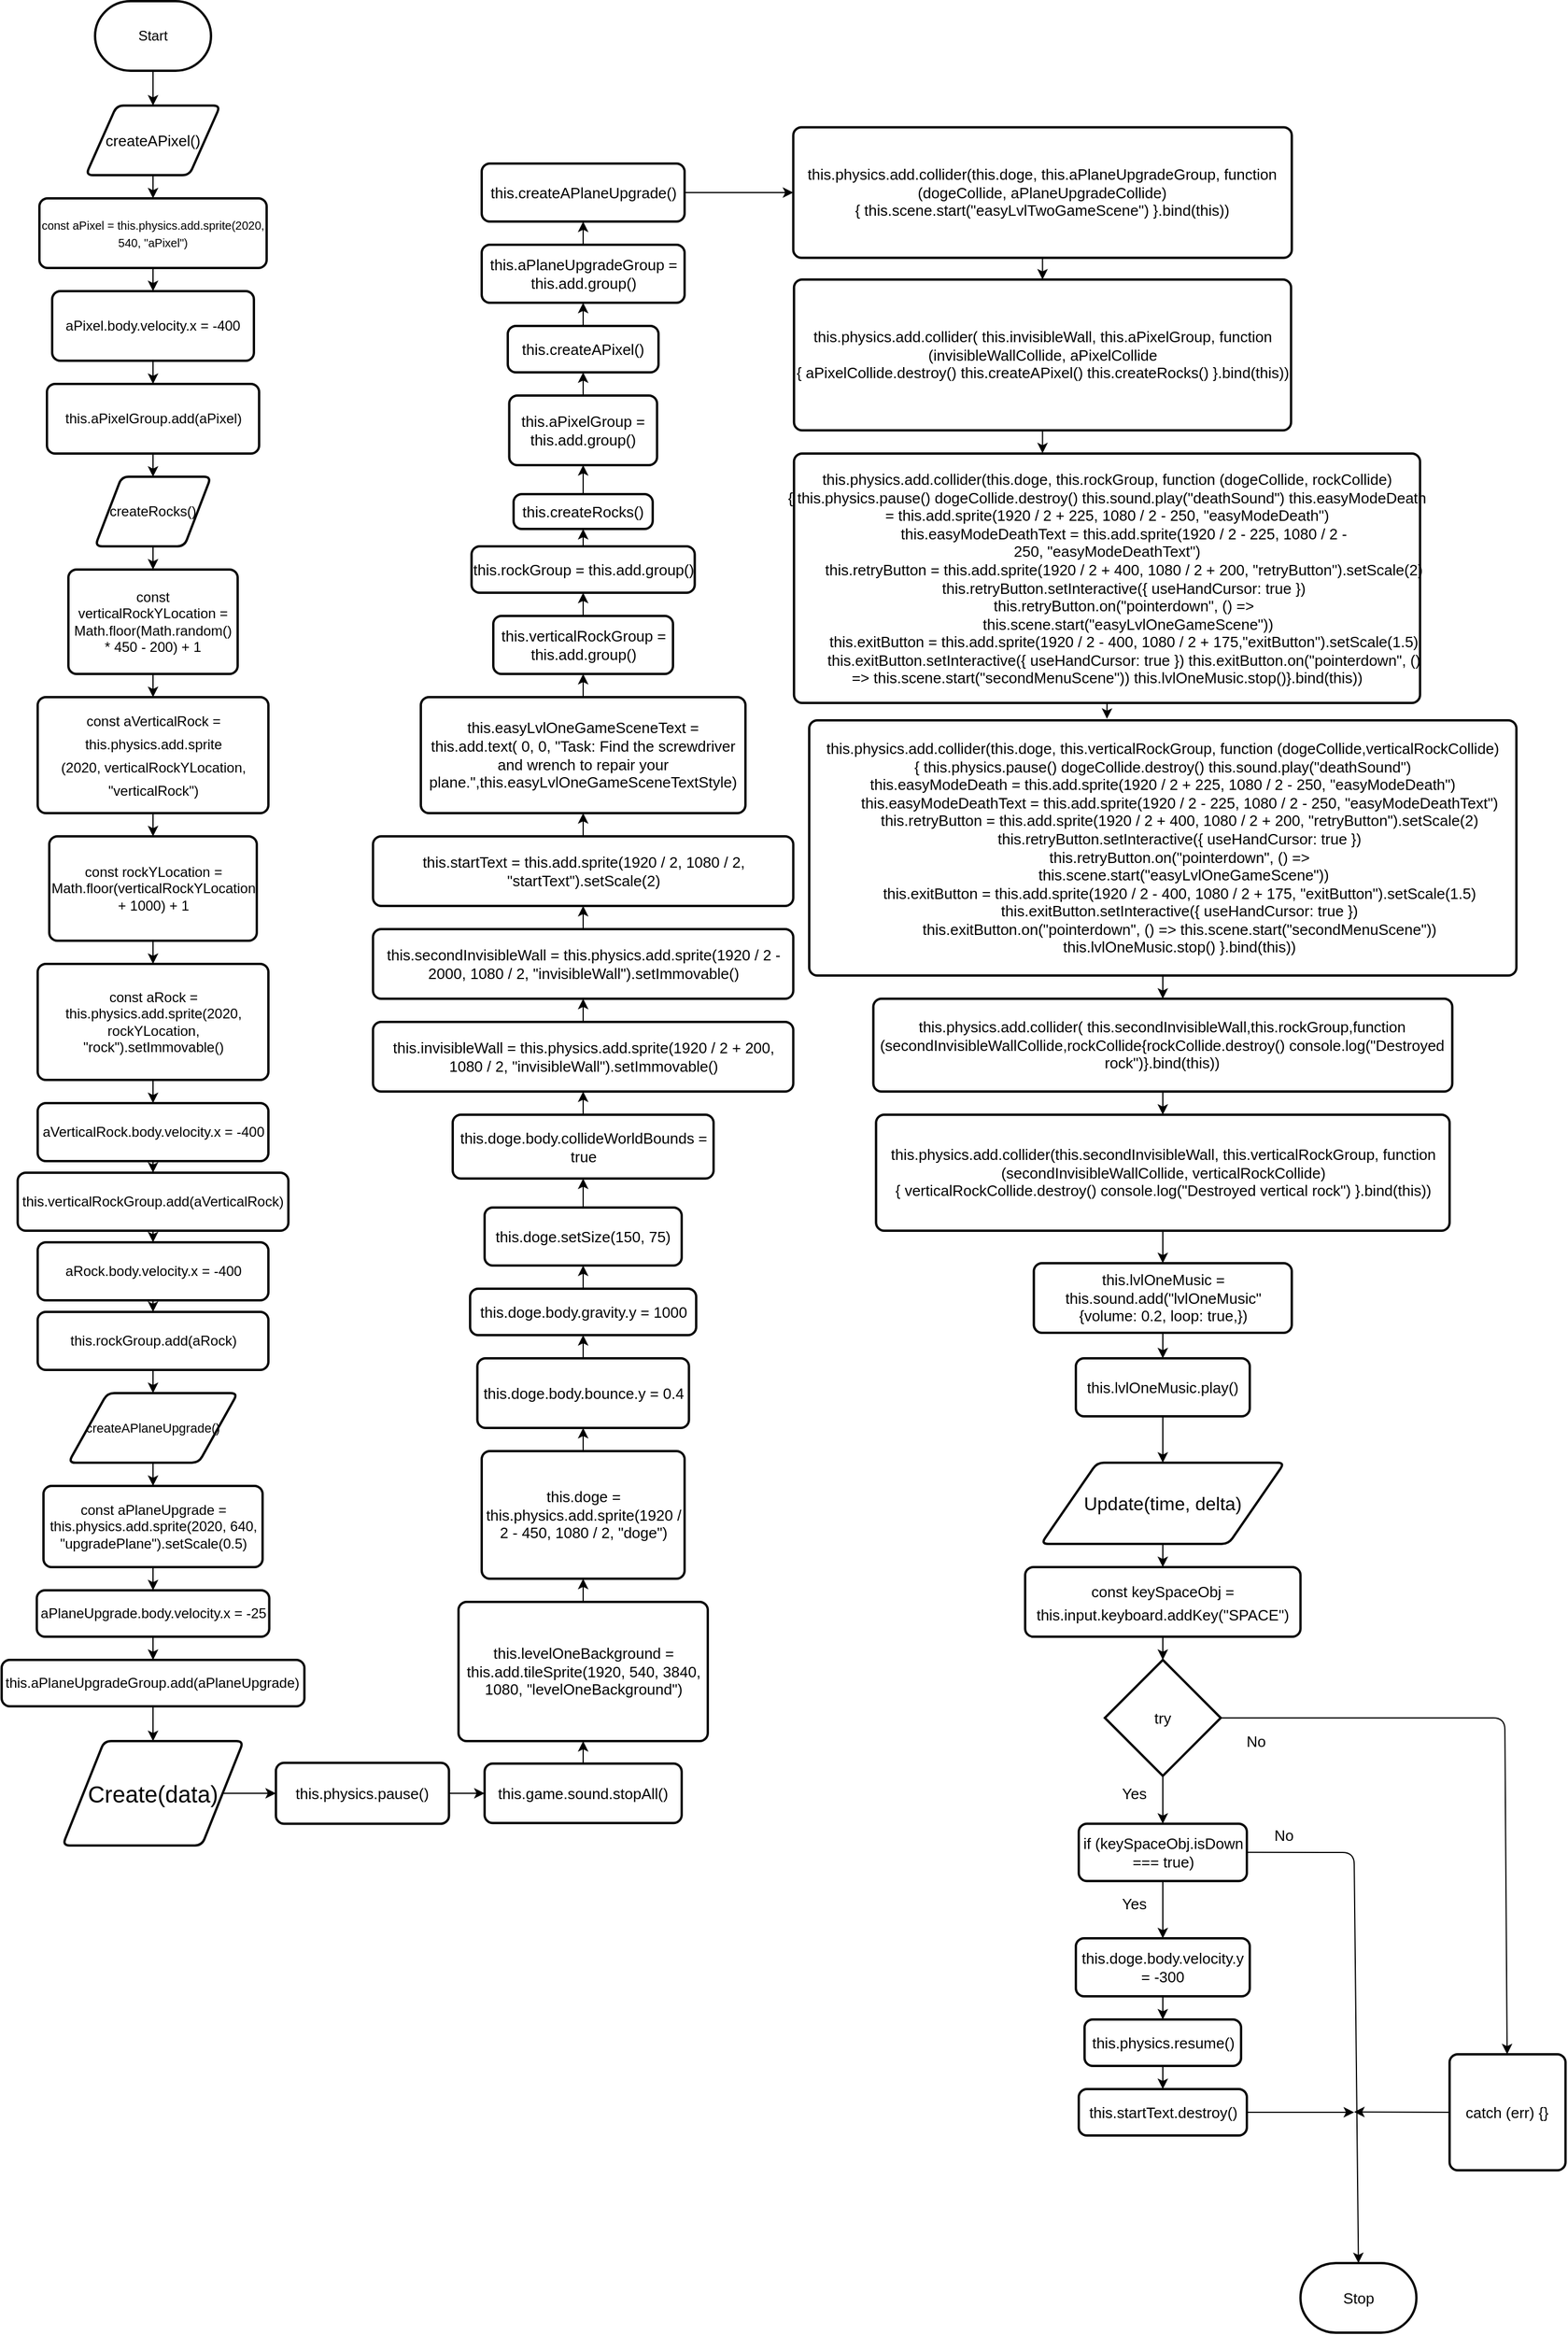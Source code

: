 <mxfile>
    <diagram id="9x2iXmh8pLyYEAcJM-FI" name="Page-1">
        <mxGraphModel dx="2687" dy="1168" grid="1" gridSize="10" guides="1" tooltips="1" connect="1" arrows="1" fold="1" page="1" pageScale="1" pageWidth="1654" pageHeight="2336" math="0" shadow="0">
            <root>
                <mxCell id="0"/>
                <mxCell id="1" parent="0"/>
                <mxCell id="4" style="edgeStyle=none;html=1;exitX=0.5;exitY=1;exitDx=0;exitDy=0;exitPerimeter=0;entryX=0.5;entryY=0;entryDx=0;entryDy=0;" parent="1" source="2" target="3" edge="1">
                    <mxGeometry relative="1" as="geometry"/>
                </mxCell>
                <mxCell id="2" value="&lt;font color=&quot;#000000&quot;&gt;Start&lt;/font&gt;" style="strokeWidth=2;html=1;shape=mxgraph.flowchart.terminator;whiteSpace=wrap;" parent="1" vertex="1">
                    <mxGeometry x="364" y="20" width="100" height="60" as="geometry"/>
                </mxCell>
                <mxCell id="7" style="edgeStyle=none;html=1;exitX=0.5;exitY=1;exitDx=0;exitDy=0;entryX=0.5;entryY=0;entryDx=0;entryDy=0;fontSize=10;" parent="1" source="3" target="6" edge="1">
                    <mxGeometry relative="1" as="geometry"/>
                </mxCell>
                <mxCell id="3" value="&lt;font color=&quot;#000000&quot; style=&quot;font-size: 13px&quot;&gt;createAPixel()&lt;/font&gt;" style="shape=parallelogram;html=1;strokeWidth=2;perimeter=parallelogramPerimeter;whiteSpace=wrap;rounded=1;arcSize=12;size=0.23;" parent="1" vertex="1">
                    <mxGeometry x="356" y="110" width="116" height="60" as="geometry"/>
                </mxCell>
                <mxCell id="9" style="edgeStyle=none;html=1;exitX=0.5;exitY=1;exitDx=0;exitDy=0;entryX=0.5;entryY=0;entryDx=0;entryDy=0;fontSize=10;" parent="1" source="6" target="8" edge="1">
                    <mxGeometry relative="1" as="geometry"/>
                </mxCell>
                <mxCell id="6" value="&lt;font style=&quot;font-size: 10px&quot; color=&quot;#000000&quot;&gt;&lt;span class=&quot;pl-k&quot; style=&quot;box-sizing: border-box&quot;&gt;const&lt;/span&gt; &lt;span class=&quot;pl-s1&quot; style=&quot;box-sizing: border-box&quot;&gt;aPixel&lt;/span&gt; &lt;span class=&quot;pl-c1&quot; style=&quot;box-sizing: border-box&quot;&gt;=&lt;/span&gt; &lt;span class=&quot;pl-smi&quot; style=&quot;box-sizing: border-box&quot;&gt;this&lt;/span&gt;&lt;span class=&quot;pl-kos&quot; style=&quot;box-sizing: border-box&quot;&gt;.&lt;/span&gt;&lt;span class=&quot;pl-c1&quot; style=&quot;box-sizing: border-box&quot;&gt;physics&lt;/span&gt;&lt;span class=&quot;pl-kos&quot; style=&quot;box-sizing: border-box&quot;&gt;.&lt;/span&gt;&lt;span class=&quot;pl-c1&quot; style=&quot;box-sizing: border-box&quot;&gt;add&lt;/span&gt;&lt;span class=&quot;pl-kos&quot; style=&quot;box-sizing: border-box&quot;&gt;.&lt;/span&gt;&lt;span class=&quot;pl-en&quot; style=&quot;box-sizing: border-box&quot;&gt;&lt;span class=&quot;pl-token&quot; style=&quot;box-sizing: border-box&quot;&gt;sprite&lt;/span&gt;&lt;/span&gt;&lt;span class=&quot;pl-kos&quot; style=&quot;box-sizing: border-box&quot;&gt;(&lt;/span&gt;&lt;span class=&quot;pl-c1&quot; style=&quot;box-sizing: border-box&quot;&gt;2020&lt;/span&gt;&lt;span class=&quot;pl-kos&quot; style=&quot;box-sizing: border-box&quot;&gt;,&lt;/span&gt; &lt;span class=&quot;pl-c1&quot; style=&quot;box-sizing: border-box&quot;&gt;540&lt;/span&gt;&lt;span class=&quot;pl-kos&quot; style=&quot;box-sizing: border-box&quot;&gt;,&lt;/span&gt; &lt;span class=&quot;pl-s&quot; style=&quot;box-sizing: border-box&quot;&gt;&quot;aPixel&quot;&lt;/span&gt;&lt;span class=&quot;pl-kos&quot; style=&quot;box-sizing: border-box&quot;&gt;)&lt;/span&gt;&lt;/font&gt;" style="rounded=1;whiteSpace=wrap;html=1;absoluteArcSize=1;arcSize=14;strokeWidth=2;" parent="1" vertex="1">
                    <mxGeometry x="316" y="190" width="196" height="60" as="geometry"/>
                </mxCell>
                <mxCell id="11" style="edgeStyle=none;html=1;exitX=0.5;exitY=1;exitDx=0;exitDy=0;entryX=0.5;entryY=0;entryDx=0;entryDy=0;fontSize=10;" parent="1" source="8" target="10" edge="1">
                    <mxGeometry relative="1" as="geometry"/>
                </mxCell>
                <mxCell id="8" value="&lt;font color=&quot;#000000&quot;&gt;&lt;span class=&quot;pl-s1&quot; style=&quot;box-sizing: border-box&quot;&gt;aPixel&lt;/span&gt;&lt;span class=&quot;pl-kos&quot; style=&quot;box-sizing: border-box&quot;&gt;.&lt;/span&gt;&lt;span class=&quot;pl-c1&quot; style=&quot;box-sizing: border-box&quot;&gt;body&lt;/span&gt;&lt;span class=&quot;pl-kos&quot; style=&quot;box-sizing: border-box&quot;&gt;.&lt;/span&gt;&lt;span class=&quot;pl-c1&quot; style=&quot;box-sizing: border-box&quot;&gt;velocity&lt;/span&gt;&lt;span class=&quot;pl-kos&quot; style=&quot;box-sizing: border-box&quot;&gt;.&lt;/span&gt;&lt;span class=&quot;pl-c1&quot; style=&quot;box-sizing: border-box&quot;&gt;x&lt;/span&gt; &lt;span class=&quot;pl-c1&quot; style=&quot;box-sizing: border-box&quot;&gt;=&lt;/span&gt; &lt;span class=&quot;pl-c1&quot; style=&quot;box-sizing: border-box&quot;&gt;-&lt;/span&gt;&lt;span class=&quot;pl-c1&quot; style=&quot;box-sizing: border-box&quot;&gt;400&lt;/span&gt;&lt;/font&gt;" style="rounded=1;whiteSpace=wrap;html=1;absoluteArcSize=1;arcSize=14;strokeWidth=2;" parent="1" vertex="1">
                    <mxGeometry x="327" y="270" width="174" height="60" as="geometry"/>
                </mxCell>
                <mxCell id="13" style="edgeStyle=none;html=1;exitX=0.5;exitY=1;exitDx=0;exitDy=0;entryX=0.5;entryY=0;entryDx=0;entryDy=0;fontSize=10;" parent="1" source="10" target="12" edge="1">
                    <mxGeometry relative="1" as="geometry"/>
                </mxCell>
                <mxCell id="10" value="&lt;font color=&quot;#000000&quot;&gt;&lt;span class=&quot;pl-smi&quot; style=&quot;box-sizing: border-box&quot;&gt;this&lt;/span&gt;&lt;span class=&quot;pl-kos&quot; style=&quot;box-sizing: border-box&quot;&gt;.&lt;/span&gt;&lt;span class=&quot;pl-c1&quot; style=&quot;box-sizing: border-box&quot;&gt;aPixelGroup&lt;/span&gt;&lt;span class=&quot;pl-kos&quot; style=&quot;box-sizing: border-box&quot;&gt;.&lt;/span&gt;&lt;span class=&quot;pl-en&quot; style=&quot;box-sizing: border-box&quot;&gt;&lt;span class=&quot;pl-token&quot; style=&quot;box-sizing: border-box&quot;&gt;add&lt;/span&gt;&lt;/span&gt;&lt;span class=&quot;pl-kos&quot; style=&quot;box-sizing: border-box&quot;&gt;(&lt;/span&gt;&lt;span class=&quot;pl-s1&quot; style=&quot;box-sizing: border-box&quot;&gt;aPixel&lt;/span&gt;&lt;span class=&quot;pl-kos&quot; style=&quot;box-sizing: border-box&quot;&gt;)&lt;/span&gt;&lt;/font&gt;" style="rounded=1;whiteSpace=wrap;html=1;absoluteArcSize=1;arcSize=14;strokeWidth=2;" parent="1" vertex="1">
                    <mxGeometry x="322.5" y="350" width="183" height="60" as="geometry"/>
                </mxCell>
                <mxCell id="15" style="edgeStyle=none;html=1;exitX=0.5;exitY=1;exitDx=0;exitDy=0;entryX=0.5;entryY=0;entryDx=0;entryDy=0;fontSize=10;" parent="1" source="12" target="14" edge="1">
                    <mxGeometry relative="1" as="geometry"/>
                </mxCell>
                <mxCell id="12" value="&lt;font color=&quot;#000000&quot; style=&quot;font-size: 12px&quot;&gt;createRocks()&lt;/font&gt;" style="shape=parallelogram;html=1;strokeWidth=2;perimeter=parallelogramPerimeter;whiteSpace=wrap;rounded=1;arcSize=12;size=0.23;fontSize=10;" parent="1" vertex="1">
                    <mxGeometry x="364" y="430" width="100" height="60" as="geometry"/>
                </mxCell>
                <mxCell id="17" style="edgeStyle=none;html=1;exitX=0.5;exitY=1;exitDx=0;exitDy=0;entryX=0.5;entryY=0;entryDx=0;entryDy=0;fontSize=10;" parent="1" source="14" target="16" edge="1">
                    <mxGeometry relative="1" as="geometry"/>
                </mxCell>
                <mxCell id="14" value="&lt;font color=&quot;#000000&quot;&gt;&lt;span class=&quot;pl-k&quot; style=&quot;box-sizing: border-box ; font-size: 12px&quot;&gt;const&lt;/span&gt;&lt;span style=&quot;font-size: 12px&quot;&gt; &lt;/span&gt;&lt;span class=&quot;pl-s1&quot; style=&quot;box-sizing: border-box ; font-size: 12px&quot;&gt;verticalRockYLocation&lt;/span&gt;&lt;span style=&quot;font-size: 12px&quot;&gt; &lt;/span&gt;&lt;span class=&quot;pl-c1&quot; style=&quot;box-sizing: border-box ; font-size: 12px&quot;&gt;=&lt;/span&gt;&lt;span style=&quot;font-size: 12px&quot;&gt; &lt;/span&gt;&lt;span class=&quot;pl-v&quot; style=&quot;box-sizing: border-box ; font-size: 12px&quot;&gt;Math&lt;/span&gt;&lt;span class=&quot;pl-kos&quot; style=&quot;box-sizing: border-box ; font-size: 12px&quot;&gt;.&lt;/span&gt;&lt;span class=&quot;pl-en&quot; style=&quot;box-sizing: border-box ; font-size: 12px&quot;&gt;&lt;span class=&quot;pl-token&quot; style=&quot;box-sizing: border-box&quot;&gt;floor&lt;/span&gt;&lt;/span&gt;&lt;span class=&quot;pl-kos&quot; style=&quot;box-sizing: border-box ; font-size: 12px&quot;&gt;(&lt;/span&gt;&lt;span class=&quot;pl-v&quot; style=&quot;box-sizing: border-box ; font-size: 12px&quot;&gt;Math&lt;/span&gt;&lt;span class=&quot;pl-kos&quot; style=&quot;box-sizing: border-box ; font-size: 12px&quot;&gt;.&lt;/span&gt;&lt;span class=&quot;pl-en&quot; style=&quot;box-sizing: border-box ; font-size: 12px&quot;&gt;&lt;span class=&quot;pl-token&quot; style=&quot;box-sizing: border-box&quot;&gt;random&lt;/span&gt;&lt;/span&gt;&lt;span class=&quot;pl-kos&quot; style=&quot;box-sizing: border-box ; font-size: 12px&quot;&gt;(&lt;/span&gt;&lt;span class=&quot;pl-kos&quot; style=&quot;box-sizing: border-box ; font-size: 12px&quot;&gt;)&lt;/span&gt;&lt;span style=&quot;font-size: 12px&quot;&gt; &lt;/span&gt;&lt;span class=&quot;pl-c1&quot; style=&quot;box-sizing: border-box ; font-size: 12px&quot;&gt;*&lt;/span&gt;&lt;span style=&quot;font-size: 12px&quot;&gt; &lt;/span&gt;&lt;span class=&quot;pl-c1&quot; style=&quot;box-sizing: border-box ; font-size: 12px&quot;&gt;450&lt;/span&gt;&lt;span style=&quot;font-size: 12px&quot;&gt; &lt;/span&gt;&lt;span class=&quot;pl-c1&quot; style=&quot;box-sizing: border-box ; font-size: 12px&quot;&gt;-&lt;/span&gt;&lt;span style=&quot;font-size: 12px&quot;&gt; &lt;/span&gt;&lt;span class=&quot;pl-c1&quot; style=&quot;box-sizing: border-box ; font-size: 12px&quot;&gt;200&lt;/span&gt;&lt;span class=&quot;pl-kos&quot; style=&quot;box-sizing: border-box ; font-size: 12px&quot;&gt;)&lt;/span&gt;&lt;span style=&quot;font-size: 12px&quot;&gt; &lt;/span&gt;&lt;span class=&quot;pl-c1&quot; style=&quot;box-sizing: border-box ; font-size: 12px&quot;&gt;+&lt;/span&gt;&lt;span style=&quot;font-size: 12px&quot;&gt; &lt;/span&gt;&lt;span class=&quot;pl-c1&quot; style=&quot;box-sizing: border-box ; font-size: 12px&quot;&gt;1&lt;/span&gt;&lt;/font&gt;" style="rounded=1;whiteSpace=wrap;html=1;absoluteArcSize=1;arcSize=14;strokeWidth=2;fontSize=10;" parent="1" vertex="1">
                    <mxGeometry x="341" y="510" width="146" height="90" as="geometry"/>
                </mxCell>
                <mxCell id="19" style="edgeStyle=none;html=1;exitX=0.5;exitY=1;exitDx=0;exitDy=0;entryX=0.5;entryY=0;entryDx=0;entryDy=0;fontColor=#000000;" edge="1" parent="1" source="16" target="18">
                    <mxGeometry relative="1" as="geometry"/>
                </mxCell>
                <mxCell id="16" value="&lt;table class=&quot;highlight tab-size js-file-line-container js-code-nav-container js-tagsearch-file&quot; style=&quot;border-spacing: 0px ; border-collapse: collapse ; font-size: 14px&quot;&gt;&lt;tbody style=&quot;box-sizing: border-box&quot;&gt;&lt;tr style=&quot;box-sizing: border-box ; background-color: transparent&quot;&gt;&lt;/tr&gt;&lt;tr style=&quot;box-sizing: border-box&quot;&gt;&lt;td id=&quot;LC27&quot; class=&quot;blob-code blob-code-inner js-file-line&quot; style=&quot;box-sizing: border-box ; padding: 0px 10px ; position: relative ; line-height: 20px ; vertical-align: top ; overflow: visible ; font-family: , , &amp;#34;sf mono&amp;#34; , &amp;#34;menlo&amp;#34; , &amp;#34;consolas&amp;#34; , &amp;#34;liberation mono&amp;#34; , monospace ; font-size: 12px ; overflow-wrap: normal&quot;&gt;    &lt;font color=&quot;#000000&quot;&gt;&lt;span class=&quot;pl-k&quot; style=&quot;box-sizing: border-box&quot;&gt;const&lt;/span&gt; &lt;span class=&quot;pl-s1&quot; style=&quot;box-sizing: border-box&quot;&gt;aVerticalRock&lt;/span&gt; &lt;span class=&quot;pl-c1&quot; style=&quot;box-sizing: border-box&quot;&gt;=&lt;/span&gt; &lt;span class=&quot;pl-smi&quot; style=&quot;box-sizing: border-box&quot;&gt;this&lt;/span&gt;&lt;span class=&quot;pl-kos&quot; style=&quot;box-sizing: border-box&quot;&gt;.&lt;/span&gt;&lt;span class=&quot;pl-c1&quot; style=&quot;box-sizing: border-box&quot;&gt;physics&lt;/span&gt;&lt;span class=&quot;pl-kos&quot; style=&quot;box-sizing: border-box&quot;&gt;.&lt;/span&gt;&lt;span class=&quot;pl-c1&quot; style=&quot;box-sizing: border-box&quot;&gt;add&lt;/span&gt;&lt;span class=&quot;pl-kos&quot; style=&quot;box-sizing: border-box&quot;&gt;.&lt;/span&gt;&lt;span class=&quot;pl-en&quot; style=&quot;box-sizing: border-box&quot;&gt;sprite&lt;br&gt;&lt;/span&gt;&lt;span class=&quot;pl-kos&quot; style=&quot;box-sizing: border-box&quot;&gt;(2020,&amp;nbsp;&lt;/span&gt;verticalRockYLocation, &quot;verticalRock&quot;)&lt;/font&gt;&lt;/td&gt;&lt;/tr&gt;&lt;tr style=&quot;box-sizing: border-box ; background-color: transparent&quot;&gt;&lt;td id=&quot;L28&quot; class=&quot;blob-num js-line-number js-code-nav-line-number js-blob-rnum&quot; style=&quot;box-sizing: border-box ; padding: 0px 10px ; position: relative ; width: 50px ; min-width: 50px ; font-family: , , &amp;#34;sf mono&amp;#34; , &amp;#34;menlo&amp;#34; , &amp;#34;consolas&amp;#34; , &amp;#34;liberation mono&amp;#34; , monospace ; font-size: 12px ; line-height: 20px ; text-align: right ; vertical-align: top ; cursor: pointer&quot;&gt;&lt;/td&gt;&lt;/tr&gt;&lt;/tbody&gt;&lt;/table&gt;" style="rounded=1;whiteSpace=wrap;html=1;absoluteArcSize=1;arcSize=14;strokeWidth=2;fontSize=10;" parent="1" vertex="1">
                    <mxGeometry x="314.5" y="620" width="199" height="100" as="geometry"/>
                </mxCell>
                <mxCell id="21" style="edgeStyle=none;html=1;exitX=0.5;exitY=1;exitDx=0;exitDy=0;entryX=0.5;entryY=0;entryDx=0;entryDy=0;fontSize=12;fontColor=#000000;" edge="1" parent="1" source="18" target="20">
                    <mxGeometry relative="1" as="geometry"/>
                </mxCell>
                <mxCell id="18" value="&lt;font color=&quot;#000000&quot;&gt;&lt;span style=&quot;font-size: 12px&quot;&gt;const rockYLocation = Math.floor(verticalRockYLocation + 1000) + 1&lt;/span&gt;&lt;/font&gt;" style="rounded=1;whiteSpace=wrap;html=1;absoluteArcSize=1;arcSize=14;strokeWidth=2;fontSize=10;" vertex="1" parent="1">
                    <mxGeometry x="324.5" y="740" width="179" height="90" as="geometry"/>
                </mxCell>
                <mxCell id="23" style="edgeStyle=none;html=1;exitX=0.5;exitY=1;exitDx=0;exitDy=0;entryX=0.5;entryY=0;entryDx=0;entryDy=0;fontSize=12;fontColor=#000000;" edge="1" parent="1" source="20" target="22">
                    <mxGeometry relative="1" as="geometry"/>
                </mxCell>
                <mxCell id="20" value="&lt;font color=&quot;#000000&quot; style=&quot;font-size: 12px&quot;&gt;const aRock = this.physics.add.sprite(2020, rockYLocation, &quot;rock&quot;).setImmovable()&lt;/font&gt;" style="rounded=1;whiteSpace=wrap;html=1;absoluteArcSize=1;arcSize=14;strokeWidth=2;fontSize=10;" vertex="1" parent="1">
                    <mxGeometry x="314.5" y="850" width="199" height="100" as="geometry"/>
                </mxCell>
                <mxCell id="27" style="edgeStyle=none;html=1;exitX=0.5;exitY=1;exitDx=0;exitDy=0;entryX=0.5;entryY=0;entryDx=0;entryDy=0;fontSize=12;fontColor=#000000;" edge="1" parent="1" source="22" target="24">
                    <mxGeometry relative="1" as="geometry"/>
                </mxCell>
                <mxCell id="22" value="&lt;font color=&quot;#000000&quot;&gt;&lt;span style=&quot;font-size: 12px&quot;&gt;aVerticalRock.body.velocity.x = -400&lt;/span&gt;&lt;/font&gt;" style="rounded=1;whiteSpace=wrap;html=1;absoluteArcSize=1;arcSize=14;strokeWidth=2;fontSize=10;" vertex="1" parent="1">
                    <mxGeometry x="314.5" y="970" width="199" height="50" as="geometry"/>
                </mxCell>
                <mxCell id="28" style="edgeStyle=none;html=1;exitX=0.5;exitY=1;exitDx=0;exitDy=0;entryX=0.5;entryY=0;entryDx=0;entryDy=0;fontSize=12;fontColor=#000000;" edge="1" parent="1" source="24" target="25">
                    <mxGeometry relative="1" as="geometry"/>
                </mxCell>
                <mxCell id="24" value="&lt;font color=&quot;#000000&quot;&gt;&lt;span style=&quot;font-size: 12px&quot;&gt;this.verticalRockGroup.add(aVerticalRock)&lt;/span&gt;&lt;/font&gt;" style="rounded=1;whiteSpace=wrap;html=1;absoluteArcSize=1;arcSize=14;strokeWidth=2;fontSize=10;" vertex="1" parent="1">
                    <mxGeometry x="297.25" y="1030" width="233.5" height="50" as="geometry"/>
                </mxCell>
                <mxCell id="29" style="edgeStyle=none;html=1;exitX=0.5;exitY=1;exitDx=0;exitDy=0;entryX=0.5;entryY=0;entryDx=0;entryDy=0;fontSize=12;fontColor=#000000;" edge="1" parent="1" source="25" target="26">
                    <mxGeometry relative="1" as="geometry"/>
                </mxCell>
                <mxCell id="25" value="&lt;font color=&quot;#000000&quot;&gt;&lt;span style=&quot;font-size: 12px&quot;&gt;aRock.body.velocity.x = -400&lt;/span&gt;&lt;/font&gt;" style="rounded=1;whiteSpace=wrap;html=1;absoluteArcSize=1;arcSize=14;strokeWidth=2;fontSize=10;" vertex="1" parent="1">
                    <mxGeometry x="314.5" y="1090" width="199" height="50" as="geometry"/>
                </mxCell>
                <mxCell id="31" style="edgeStyle=none;html=1;exitX=0.5;exitY=1;exitDx=0;exitDy=0;entryX=0.5;entryY=0;entryDx=0;entryDy=0;fontSize=12;fontColor=#000000;" edge="1" parent="1" source="26" target="30">
                    <mxGeometry relative="1" as="geometry"/>
                </mxCell>
                <mxCell id="26" value="&lt;font color=&quot;#000000&quot;&gt;&lt;span style=&quot;font-size: 12px&quot;&gt;this.rockGroup.add(aRock)&lt;/span&gt;&lt;/font&gt;" style="rounded=1;whiteSpace=wrap;html=1;absoluteArcSize=1;arcSize=14;strokeWidth=2;fontSize=10;" vertex="1" parent="1">
                    <mxGeometry x="314.5" y="1150" width="199" height="50" as="geometry"/>
                </mxCell>
                <mxCell id="33" style="edgeStyle=none;html=1;exitX=0.5;exitY=1;exitDx=0;exitDy=0;entryX=0.5;entryY=0;entryDx=0;entryDy=0;fontSize=12;fontColor=#000000;" edge="1" parent="1" source="30" target="32">
                    <mxGeometry relative="1" as="geometry"/>
                </mxCell>
                <mxCell id="30" value="&lt;font color=&quot;#000000&quot; style=&quot;font-size: 11px&quot;&gt;createAPlaneUpgrade()&lt;/font&gt;" style="shape=parallelogram;html=1;strokeWidth=2;perimeter=parallelogramPerimeter;whiteSpace=wrap;rounded=1;arcSize=12;size=0.23;fontSize=10;" vertex="1" parent="1">
                    <mxGeometry x="341" y="1220" width="146" height="60" as="geometry"/>
                </mxCell>
                <mxCell id="35" style="edgeStyle=none;html=1;exitX=0.5;exitY=1;exitDx=0;exitDy=0;entryX=0.5;entryY=0;entryDx=0;entryDy=0;fontSize=12;fontColor=#000000;" edge="1" parent="1" source="32" target="34">
                    <mxGeometry relative="1" as="geometry"/>
                </mxCell>
                <mxCell id="32" value="&lt;font color=&quot;#000000&quot;&gt;&lt;span style=&quot;font-size: 12px&quot;&gt;const aPlaneUpgrade = this.physics.add&lt;/span&gt;&lt;span style=&quot;font-size: 12px&quot;&gt;.sprite(2020, 640, &quot;upgradePlane&quot;).setScale(0.5)&lt;/span&gt;&lt;/font&gt;" style="rounded=1;whiteSpace=wrap;html=1;absoluteArcSize=1;arcSize=14;strokeWidth=2;fontSize=10;" vertex="1" parent="1">
                    <mxGeometry x="319.5" y="1300" width="189" height="70" as="geometry"/>
                </mxCell>
                <mxCell id="38" style="edgeStyle=none;html=1;exitX=0.5;exitY=1;exitDx=0;exitDy=0;entryX=0.5;entryY=0;entryDx=0;entryDy=0;fontSize=12;fontColor=#000000;" edge="1" parent="1" source="34" target="37">
                    <mxGeometry relative="1" as="geometry"/>
                </mxCell>
                <mxCell id="34" value="&lt;font color=&quot;#000000&quot;&gt;&lt;span style=&quot;font-size: 12px&quot;&gt;aPlaneUpgrade.body.velocity.x = -25&lt;/span&gt;&lt;/font&gt;" style="rounded=1;whiteSpace=wrap;html=1;absoluteArcSize=1;arcSize=14;strokeWidth=2;fontSize=10;" vertex="1" parent="1">
                    <mxGeometry x="313.75" y="1390" width="200.5" height="40" as="geometry"/>
                </mxCell>
                <mxCell id="40" style="edgeStyle=none;html=1;exitX=0.5;exitY=1;exitDx=0;exitDy=0;fontSize=20;fontColor=#000000;" edge="1" parent="1" source="37" target="39">
                    <mxGeometry relative="1" as="geometry"/>
                </mxCell>
                <mxCell id="37" value="&lt;font color=&quot;#000000&quot;&gt;&lt;span style=&quot;font-size: 12px&quot;&gt;this.aPlaneUpgradeGroup.add(aPlaneUpgrade)&lt;/span&gt;&lt;/font&gt;" style="rounded=1;whiteSpace=wrap;html=1;absoluteArcSize=1;arcSize=14;strokeWidth=2;fontSize=10;" vertex="1" parent="1">
                    <mxGeometry x="283.44" y="1450" width="261.13" height="40" as="geometry"/>
                </mxCell>
                <mxCell id="43" style="edgeStyle=none;html=1;exitX=1;exitY=0.5;exitDx=0;exitDy=0;entryX=0;entryY=0.5;entryDx=0;entryDy=0;fontSize=13;fontColor=#000000;" edge="1" parent="1" source="39" target="41">
                    <mxGeometry relative="1" as="geometry"/>
                </mxCell>
                <mxCell id="39" value="&lt;font style=&quot;font-size: 20px&quot;&gt;Create(data)&lt;/font&gt;" style="shape=parallelogram;html=1;strokeWidth=2;perimeter=parallelogramPerimeter;whiteSpace=wrap;rounded=1;arcSize=12;size=0.23;labelBackgroundColor=none;fontSize=12;fontColor=#000000;" vertex="1" parent="1">
                    <mxGeometry x="336" y="1520" width="156" height="90" as="geometry"/>
                </mxCell>
                <mxCell id="45" style="edgeStyle=none;html=1;exitX=1;exitY=0.5;exitDx=0;exitDy=0;entryX=0;entryY=0.5;entryDx=0;entryDy=0;fontSize=13;fontColor=#000000;" edge="1" parent="1" source="41" target="44">
                    <mxGeometry relative="1" as="geometry"/>
                </mxCell>
                <mxCell id="41" value="this.physics.pause()" style="rounded=1;whiteSpace=wrap;html=1;absoluteArcSize=1;arcSize=14;strokeWidth=2;labelBackgroundColor=none;fontSize=13;fontColor=#000000;" vertex="1" parent="1">
                    <mxGeometry x="520" y="1538.75" width="149.25" height="52.5" as="geometry"/>
                </mxCell>
                <mxCell id="47" style="edgeStyle=none;html=1;exitX=0.5;exitY=0;exitDx=0;exitDy=0;entryX=0.5;entryY=1;entryDx=0;entryDy=0;fontSize=13;fontColor=#000000;" edge="1" parent="1" source="44" target="46">
                    <mxGeometry relative="1" as="geometry"/>
                </mxCell>
                <mxCell id="44" value="this.game.sound.stopAll()" style="rounded=1;whiteSpace=wrap;html=1;absoluteArcSize=1;arcSize=14;strokeWidth=2;labelBackgroundColor=none;fontSize=13;fontColor=#000000;" vertex="1" parent="1">
                    <mxGeometry x="700" y="1539.38" width="170" height="51.25" as="geometry"/>
                </mxCell>
                <mxCell id="49" style="edgeStyle=none;html=1;exitX=0.5;exitY=0;exitDx=0;exitDy=0;entryX=0.5;entryY=1;entryDx=0;entryDy=0;fontSize=13;fontColor=#000000;" edge="1" parent="1" source="46" target="48">
                    <mxGeometry relative="1" as="geometry"/>
                </mxCell>
                <mxCell id="46" value="this.levelOneBackground = this.add.tileSprite(1920, 540, 3840, 1080,&amp;nbsp;&quot;levelOneBackground&quot;)" style="rounded=1;whiteSpace=wrap;html=1;absoluteArcSize=1;arcSize=14;strokeWidth=2;labelBackgroundColor=none;fontSize=13;fontColor=#000000;" vertex="1" parent="1">
                    <mxGeometry x="677.5" y="1400" width="215" height="120" as="geometry"/>
                </mxCell>
                <mxCell id="51" style="edgeStyle=none;html=1;exitX=0.5;exitY=0;exitDx=0;exitDy=0;entryX=0.5;entryY=1;entryDx=0;entryDy=0;fontSize=13;fontColor=#000000;" edge="1" parent="1" source="48" target="50">
                    <mxGeometry relative="1" as="geometry"/>
                </mxCell>
                <mxCell id="48" value="this.doge = this.physics.add.sprite(1920 / 2 - 450, 1080 / 2, &quot;doge&quot;)" style="rounded=1;whiteSpace=wrap;html=1;absoluteArcSize=1;arcSize=14;strokeWidth=2;labelBackgroundColor=none;fontSize=13;fontColor=#000000;" vertex="1" parent="1">
                    <mxGeometry x="697.5" y="1270" width="175" height="110" as="geometry"/>
                </mxCell>
                <mxCell id="53" style="edgeStyle=none;html=1;exitX=0.5;exitY=0;exitDx=0;exitDy=0;entryX=0.5;entryY=1;entryDx=0;entryDy=0;fontSize=13;fontColor=#000000;" edge="1" parent="1" source="50" target="52">
                    <mxGeometry relative="1" as="geometry"/>
                </mxCell>
                <mxCell id="50" value="this.doge.body.bounce.y = 0.4" style="rounded=1;whiteSpace=wrap;html=1;absoluteArcSize=1;arcSize=14;strokeWidth=2;labelBackgroundColor=none;fontSize=13;fontColor=#000000;" vertex="1" parent="1">
                    <mxGeometry x="693.75" y="1190" width="182.5" height="60" as="geometry"/>
                </mxCell>
                <mxCell id="55" style="edgeStyle=none;html=1;exitX=0.5;exitY=0;exitDx=0;exitDy=0;entryX=0.5;entryY=1;entryDx=0;entryDy=0;fontSize=13;fontColor=#000000;" edge="1" parent="1" source="52" target="54">
                    <mxGeometry relative="1" as="geometry"/>
                </mxCell>
                <mxCell id="52" value="this.doge.body.gravity.y = 1000" style="rounded=1;whiteSpace=wrap;html=1;absoluteArcSize=1;arcSize=14;strokeWidth=2;labelBackgroundColor=none;fontSize=13;fontColor=#000000;" vertex="1" parent="1">
                    <mxGeometry x="687.5" y="1130" width="195" height="40" as="geometry"/>
                </mxCell>
                <mxCell id="57" style="edgeStyle=none;html=1;exitX=0.5;exitY=0;exitDx=0;exitDy=0;entryX=0.5;entryY=1;entryDx=0;entryDy=0;fontSize=13;fontColor=#000000;" edge="1" parent="1" source="54" target="56">
                    <mxGeometry relative="1" as="geometry"/>
                </mxCell>
                <mxCell id="54" value="this.doge.setSize(150, 75)" style="rounded=1;whiteSpace=wrap;html=1;absoluteArcSize=1;arcSize=14;strokeWidth=2;labelBackgroundColor=none;fontSize=13;fontColor=#000000;" vertex="1" parent="1">
                    <mxGeometry x="700" y="1060" width="170" height="50" as="geometry"/>
                </mxCell>
                <mxCell id="59" style="edgeStyle=none;html=1;exitX=0.5;exitY=0;exitDx=0;exitDy=0;entryX=0.5;entryY=1;entryDx=0;entryDy=0;fontSize=13;fontColor=#000000;" edge="1" parent="1" source="56" target="58">
                    <mxGeometry relative="1" as="geometry"/>
                </mxCell>
                <mxCell id="56" value="this.doge.body.collideWorldBounds = true" style="rounded=1;whiteSpace=wrap;html=1;absoluteArcSize=1;arcSize=14;strokeWidth=2;labelBackgroundColor=none;fontSize=13;fontColor=#000000;" vertex="1" parent="1">
                    <mxGeometry x="672.5" y="980" width="225" height="55" as="geometry"/>
                </mxCell>
                <mxCell id="61" style="edgeStyle=none;html=1;exitX=0.5;exitY=0;exitDx=0;exitDy=0;entryX=0.5;entryY=1;entryDx=0;entryDy=0;fontSize=13;fontColor=#000000;" edge="1" parent="1" source="58" target="60">
                    <mxGeometry relative="1" as="geometry"/>
                </mxCell>
                <mxCell id="58" value="&lt;div&gt;this.invisibleWall = this.physics.add&lt;span&gt;.sprite(1920 / 2 + 200, 1080 / 2, &quot;invisibleWall&quot;)&lt;/span&gt;&lt;span&gt;.setImmovable()&lt;/span&gt;&lt;/div&gt;" style="rounded=1;whiteSpace=wrap;html=1;absoluteArcSize=1;arcSize=14;strokeWidth=2;labelBackgroundColor=none;fontSize=13;fontColor=#000000;" vertex="1" parent="1">
                    <mxGeometry x="603.75" y="900" width="362.5" height="60" as="geometry"/>
                </mxCell>
                <mxCell id="63" style="edgeStyle=none;html=1;exitX=0.5;exitY=0;exitDx=0;exitDy=0;entryX=0.5;entryY=1;entryDx=0;entryDy=0;fontSize=13;fontColor=#000000;" edge="1" parent="1" source="60" target="62">
                    <mxGeometry relative="1" as="geometry"/>
                </mxCell>
                <mxCell id="60" value="&lt;div&gt;this.secondInvisibleWall = this.physics.add&lt;span&gt;.sprite(1920 / 2 - 2000, 1080 / 2, &quot;invisibleWall&quot;)&lt;/span&gt;&lt;span&gt;.setImmovable()&lt;/span&gt;&lt;/div&gt;" style="rounded=1;whiteSpace=wrap;html=1;absoluteArcSize=1;arcSize=14;strokeWidth=2;labelBackgroundColor=none;fontSize=13;fontColor=#000000;" vertex="1" parent="1">
                    <mxGeometry x="603.75" y="820" width="362.5" height="60" as="geometry"/>
                </mxCell>
                <mxCell id="65" style="edgeStyle=none;html=1;exitX=0.5;exitY=0;exitDx=0;exitDy=0;entryX=0.5;entryY=1;entryDx=0;entryDy=0;fontSize=13;fontColor=#000000;" edge="1" parent="1" source="62" target="64">
                    <mxGeometry relative="1" as="geometry"/>
                </mxCell>
                <mxCell id="62" value="&lt;div&gt;this.startText = this.add&lt;span&gt;.sprite(1920 / 2, 1080 / 2, &quot;startText&quot;)&lt;/span&gt;&lt;span&gt;.setScale(2)&lt;/span&gt;&lt;/div&gt;" style="rounded=1;whiteSpace=wrap;html=1;absoluteArcSize=1;arcSize=14;strokeWidth=2;labelBackgroundColor=none;fontSize=13;fontColor=#000000;" vertex="1" parent="1">
                    <mxGeometry x="603.75" y="740" width="362.5" height="60" as="geometry"/>
                </mxCell>
                <mxCell id="67" style="edgeStyle=none;html=1;exitX=0.5;exitY=0;exitDx=0;exitDy=0;entryX=0.5;entryY=1;entryDx=0;entryDy=0;fontSize=13;fontColor=#000000;" edge="1" parent="1" source="64" target="66">
                    <mxGeometry relative="1" as="geometry"/>
                </mxCell>
                <mxCell id="64" value="&lt;div&gt;this.easyLvlOneGameSceneText = this.add.text(&amp;nbsp;&lt;span&gt;0,&amp;nbsp;&lt;/span&gt;&lt;span&gt;0,&amp;nbsp;&lt;/span&gt;&lt;span&gt;&quot;Task: Find the screwdriver and wrench to repair your plane.&quot;,&lt;/span&gt;&lt;span&gt;this.easyLvlOneGameSceneTextStyle&lt;/span&gt;&lt;span&gt;)&lt;/span&gt;&lt;/div&gt;" style="rounded=1;whiteSpace=wrap;html=1;absoluteArcSize=1;arcSize=14;strokeWidth=2;labelBackgroundColor=none;fontSize=13;fontColor=#000000;" vertex="1" parent="1">
                    <mxGeometry x="645" y="620" width="280" height="100" as="geometry"/>
                </mxCell>
                <mxCell id="69" style="edgeStyle=none;html=1;exitX=0.5;exitY=0;exitDx=0;exitDy=0;entryX=0.5;entryY=1;entryDx=0;entryDy=0;fontSize=13;fontColor=#000000;" edge="1" parent="1" source="66" target="68">
                    <mxGeometry relative="1" as="geometry"/>
                </mxCell>
                <mxCell id="66" value="this.verticalRockGroup = this.add.group()" style="rounded=1;whiteSpace=wrap;html=1;absoluteArcSize=1;arcSize=14;strokeWidth=2;labelBackgroundColor=none;fontSize=13;fontColor=#000000;" vertex="1" parent="1">
                    <mxGeometry x="707.5" y="550" width="155" height="50" as="geometry"/>
                </mxCell>
                <mxCell id="72" style="edgeStyle=none;html=1;exitX=0.5;exitY=0;exitDx=0;exitDy=0;entryX=0.5;entryY=1;entryDx=0;entryDy=0;fontSize=13;fontColor=#000000;" edge="1" parent="1" source="68" target="70">
                    <mxGeometry relative="1" as="geometry"/>
                </mxCell>
                <mxCell id="68" value="this.rockGroup = this.add.group()" style="rounded=1;whiteSpace=wrap;html=1;absoluteArcSize=1;arcSize=14;strokeWidth=2;labelBackgroundColor=none;fontSize=13;fontColor=#000000;" vertex="1" parent="1">
                    <mxGeometry x="688.75" y="490" width="192.5" height="40" as="geometry"/>
                </mxCell>
                <mxCell id="74" style="edgeStyle=none;html=1;exitX=0.5;exitY=0;exitDx=0;exitDy=0;entryX=0.5;entryY=1;entryDx=0;entryDy=0;fontSize=13;fontColor=#000000;" edge="1" parent="1" source="70" target="73">
                    <mxGeometry relative="1" as="geometry"/>
                </mxCell>
                <mxCell id="70" value="this.createRocks()" style="rounded=1;whiteSpace=wrap;html=1;absoluteArcSize=1;arcSize=14;strokeWidth=2;labelBackgroundColor=none;fontSize=13;fontColor=#000000;" vertex="1" parent="1">
                    <mxGeometry x="725" y="445" width="120" height="30" as="geometry"/>
                </mxCell>
                <mxCell id="76" style="edgeStyle=none;html=1;exitX=0.5;exitY=0;exitDx=0;exitDy=0;entryX=0.5;entryY=1;entryDx=0;entryDy=0;fontSize=13;fontColor=#000000;" edge="1" parent="1" source="73" target="75">
                    <mxGeometry relative="1" as="geometry"/>
                </mxCell>
                <mxCell id="73" value="this.aPixelGroup = this.add.group()" style="rounded=1;whiteSpace=wrap;html=1;absoluteArcSize=1;arcSize=14;strokeWidth=2;labelBackgroundColor=none;fontSize=13;fontColor=#000000;" vertex="1" parent="1">
                    <mxGeometry x="721.25" y="360" width="127.5" height="60" as="geometry"/>
                </mxCell>
                <mxCell id="78" style="edgeStyle=none;html=1;exitX=0.5;exitY=0;exitDx=0;exitDy=0;entryX=0.5;entryY=1;entryDx=0;entryDy=0;fontSize=13;fontColor=#000000;" edge="1" parent="1" source="75" target="77">
                    <mxGeometry relative="1" as="geometry"/>
                </mxCell>
                <mxCell id="75" value="this.createAPixel()" style="rounded=1;whiteSpace=wrap;html=1;absoluteArcSize=1;arcSize=14;strokeWidth=2;labelBackgroundColor=none;fontSize=13;fontColor=#000000;" vertex="1" parent="1">
                    <mxGeometry x="720" y="300" width="130" height="40" as="geometry"/>
                </mxCell>
                <mxCell id="80" style="edgeStyle=none;html=1;exitX=0.5;exitY=0;exitDx=0;exitDy=0;entryX=0.5;entryY=1;entryDx=0;entryDy=0;fontSize=13;fontColor=#000000;" edge="1" parent="1" source="77" target="79">
                    <mxGeometry relative="1" as="geometry"/>
                </mxCell>
                <mxCell id="77" value="this.aPlaneUpgradeGroup = this.add.group()" style="rounded=1;whiteSpace=wrap;html=1;absoluteArcSize=1;arcSize=14;strokeWidth=2;labelBackgroundColor=none;fontSize=13;fontColor=#000000;" vertex="1" parent="1">
                    <mxGeometry x="697.5" y="230" width="175" height="50" as="geometry"/>
                </mxCell>
                <mxCell id="82" style="edgeStyle=none;html=1;exitX=1;exitY=0.5;exitDx=0;exitDy=0;entryX=0;entryY=0.5;entryDx=0;entryDy=0;fontSize=13;fontColor=#000000;" edge="1" parent="1" source="79" target="81">
                    <mxGeometry relative="1" as="geometry"/>
                </mxCell>
                <mxCell id="79" value="this.createAPlaneUpgrade()" style="rounded=1;whiteSpace=wrap;html=1;absoluteArcSize=1;arcSize=14;strokeWidth=2;labelBackgroundColor=none;fontSize=13;fontColor=#000000;" vertex="1" parent="1">
                    <mxGeometry x="697.5" y="160" width="175" height="50" as="geometry"/>
                </mxCell>
                <mxCell id="84" style="edgeStyle=none;html=1;exitX=0.5;exitY=1;exitDx=0;exitDy=0;entryX=0.5;entryY=0;entryDx=0;entryDy=0;fontSize=13;fontColor=#000000;" edge="1" parent="1" source="81" target="83">
                    <mxGeometry relative="1" as="geometry"/>
                </mxCell>
                <mxCell id="81" value="&lt;div&gt;this.physics.add.collider(&lt;span&gt;this.doge,&amp;nbsp;&lt;/span&gt;&lt;span&gt;this.aPlaneUpgradeGroup,&amp;nbsp;&lt;/span&gt;&lt;span&gt;function (dogeCollide, aPlaneUpgradeCollide) {&amp;nbsp;&lt;/span&gt;&lt;span&gt;this.scene.start(&quot;easyLvlTwoGameScene&quot;)&amp;nbsp;&lt;/span&gt;&lt;span&gt;}.bind(this)&lt;/span&gt;&lt;span&gt;)&lt;/span&gt;&lt;/div&gt;" style="rounded=1;whiteSpace=wrap;html=1;absoluteArcSize=1;arcSize=14;strokeWidth=2;labelBackgroundColor=none;fontSize=13;fontColor=#000000;" vertex="1" parent="1">
                    <mxGeometry x="966.25" y="128.75" width="430" height="112.5" as="geometry"/>
                </mxCell>
                <mxCell id="88" style="edgeStyle=none;html=1;exitX=0.5;exitY=1;exitDx=0;exitDy=0;entryX=0.397;entryY=-0.001;entryDx=0;entryDy=0;entryPerimeter=0;fontSize=13;fontColor=#000000;" edge="1" parent="1" source="83" target="85">
                    <mxGeometry relative="1" as="geometry"/>
                </mxCell>
                <mxCell id="83" value="&lt;div&gt;this.physics.add.collider(&amp;nbsp;&lt;span&gt;this.invisibleWall,&amp;nbsp;&lt;/span&gt;&lt;span&gt;this.aPixelGroup,&amp;nbsp;&lt;/span&gt;&lt;span&gt;function (invisibleWallCollide, aPixelCollide {&amp;nbsp;&lt;/span&gt;&lt;span&gt;aPixelCollide.destroy()&amp;nbsp;&lt;/span&gt;&lt;span&gt;this.createAPixel()&amp;nbsp;&lt;/span&gt;&lt;span&gt;this.createRocks()&amp;nbsp;&lt;/span&gt;&lt;span&gt;}.bind(this)&lt;/span&gt;&lt;span&gt;)&lt;/span&gt;&lt;/div&gt;" style="rounded=1;whiteSpace=wrap;html=1;absoluteArcSize=1;arcSize=14;strokeWidth=2;labelBackgroundColor=none;fontSize=13;fontColor=#000000;" vertex="1" parent="1">
                    <mxGeometry x="966.88" y="260" width="428.75" height="130" as="geometry"/>
                </mxCell>
                <mxCell id="89" style="edgeStyle=none;html=1;exitX=0.5;exitY=1;exitDx=0;exitDy=0;entryX=0.421;entryY=-0.006;entryDx=0;entryDy=0;entryPerimeter=0;fontSize=13;fontColor=#000000;" edge="1" parent="1" source="85" target="87">
                    <mxGeometry relative="1" as="geometry"/>
                </mxCell>
                <mxCell id="85" value="&lt;div&gt;&lt;span&gt;this.physics.add.collider(&lt;/span&gt;&lt;span&gt;this.doge,&amp;nbsp;&lt;/span&gt;&lt;span&gt;this.rockGroup,&amp;nbsp;&lt;/span&gt;&lt;span&gt;function (dogeCollide, rockCollide) {&amp;nbsp;&lt;/span&gt;&lt;span&gt;this.physics.pause()&amp;nbsp;&lt;/span&gt;&lt;span&gt;dogeCollide.destroy()&amp;nbsp;&lt;/span&gt;&lt;span&gt;this.sound.play(&quot;deathSound&quot;)&amp;nbsp;&lt;/span&gt;&lt;span&gt;this.easyModeDeath = this.add.sprite(&lt;/span&gt;&lt;span&gt;1920 / 2 + 225,&amp;nbsp;&lt;/span&gt;&lt;span&gt;1080 / 2 - 250,&amp;nbsp;&lt;/span&gt;&lt;span&gt;&quot;easyModeDeath&quot;&lt;/span&gt;&lt;span&gt;)&lt;/span&gt;&lt;/div&gt;&lt;div&gt;&amp;nbsp; &amp;nbsp; &amp;nbsp; &amp;nbsp; this.easyModeDeathText = this.add.sprite(&lt;span&gt;1920 / 2 - 225,&amp;nbsp;&lt;/span&gt;&lt;span&gt;1080 / 2 - 250,&amp;nbsp;&lt;/span&gt;&lt;span&gt;&quot;easyModeDeathText&quot;&lt;/span&gt;&lt;span&gt;)&lt;/span&gt;&lt;/div&gt;&lt;div&gt;&amp;nbsp; &amp;nbsp; &amp;nbsp; &amp;nbsp; this.retryButton = this.add&lt;span&gt;.sprite(1920 / 2 + 400, 1080 / 2 + 200, &quot;retryButton&quot;)&lt;/span&gt;&lt;span&gt;.setScale(2)&lt;/span&gt;&lt;/div&gt;&lt;div&gt;&amp;nbsp; &amp;nbsp; &amp;nbsp; &amp;nbsp; this.retryButton.setInteractive({ useHandCursor: true })&lt;/div&gt;&lt;div&gt;&amp;nbsp; &amp;nbsp; &amp;nbsp; &amp;nbsp; this.retryButton.on(&quot;pointerdown&quot;, () =&amp;gt;&lt;/div&gt;&lt;div&gt;&amp;nbsp; &amp;nbsp; &amp;nbsp; &amp;nbsp; &amp;nbsp; this.scene.start(&quot;easyLvlOneGameScene&quot;)&lt;span&gt;)&lt;/span&gt;&lt;/div&gt;&lt;div&gt;&amp;nbsp; &amp;nbsp; &amp;nbsp; &amp;nbsp; this.exitButton = this.add&lt;span&gt;.sprite(1920 / 2 - 400, 1080 / 2 + 175,&quot;exitButton&quot;)&lt;/span&gt;&lt;span&gt;.setScale(1.5)&lt;/span&gt;&lt;/div&gt;&lt;div&gt;&amp;nbsp; &amp;nbsp; &amp;nbsp; &amp;nbsp; this.exitButton.setInteractive({ useHandCursor: true })&amp;nbsp;&lt;span&gt;this.exitButton.on(&quot;pointerdown&quot;, () =&amp;gt;&amp;nbsp;&lt;/span&gt;&lt;span&gt;this.scene.start(&quot;secondMenuScene&quot;)&lt;/span&gt;&lt;span&gt;)&amp;nbsp;&lt;/span&gt;&lt;span&gt;this.lvlOneMusic.stop()&lt;/span&gt;&lt;span&gt;}.bind(this)&lt;/span&gt;&lt;span&gt;)&lt;/span&gt;&lt;/div&gt;" style="rounded=1;whiteSpace=wrap;html=1;absoluteArcSize=1;arcSize=14;strokeWidth=2;labelBackgroundColor=none;fontSize=13;fontColor=#000000;" vertex="1" parent="1">
                    <mxGeometry x="966.88" y="410" width="540" height="215" as="geometry"/>
                </mxCell>
                <mxCell id="91" style="edgeStyle=none;html=1;exitX=0.5;exitY=1;exitDx=0;exitDy=0;entryX=0.5;entryY=0;entryDx=0;entryDy=0;fontSize=13;fontColor=#000000;" edge="1" parent="1" source="87" target="90">
                    <mxGeometry relative="1" as="geometry"/>
                </mxCell>
                <mxCell id="87" value="&lt;div&gt;this.physics.add.collider(&lt;span&gt;this.doge,&amp;nbsp;&lt;/span&gt;&lt;span&gt;this.verticalRockGroup,&amp;nbsp;&lt;/span&gt;&lt;span&gt;function (dogeCollide,verticalRockCollide) {&amp;nbsp;&lt;/span&gt;&lt;span&gt;this.physics.pause()&amp;nbsp;&lt;/span&gt;&lt;span&gt;dogeCollide.destroy()&amp;nbsp;&lt;/span&gt;&lt;span&gt;this.sound.play(&quot;deathSound&quot;)&lt;/span&gt;&lt;/div&gt;&lt;div&gt;&lt;span&gt;this.easyModeDeath = this.add.sprite(&lt;/span&gt;&lt;span&gt;1920 / 2 + 225,&amp;nbsp;&lt;/span&gt;&lt;span&gt;1080 / 2 - 250,&amp;nbsp;&lt;/span&gt;&lt;span&gt;&quot;easyModeDeath&quot;&lt;/span&gt;&lt;span&gt;)&lt;/span&gt;&lt;/div&gt;&lt;div&gt;&amp;nbsp; &amp;nbsp; &amp;nbsp; &amp;nbsp; this.easyModeDeathText = this.add.sprite(&lt;span&gt;1920 / 2 - 225,&amp;nbsp;&lt;/span&gt;&lt;span&gt;1080 / 2 - 250,&amp;nbsp;&lt;/span&gt;&lt;span&gt;&quot;easyModeDeathText&quot;&lt;/span&gt;&lt;span&gt;)&lt;/span&gt;&lt;/div&gt;&lt;div&gt;&amp;nbsp; &amp;nbsp; &amp;nbsp; &amp;nbsp; this.retryButton = this.add&lt;span&gt;.sprite(1920 / 2 + 400, 1080 / 2 + 200, &quot;retryButton&quot;)&lt;/span&gt;&lt;span&gt;.setScale(2)&lt;/span&gt;&lt;/div&gt;&lt;div&gt;&amp;nbsp; &amp;nbsp; &amp;nbsp; &amp;nbsp; this.retryButton.setInteractive({ useHandCursor: true })&lt;/div&gt;&lt;div&gt;&amp;nbsp; &amp;nbsp; &amp;nbsp; &amp;nbsp; this.retryButton.on(&quot;pointerdown&quot;, () =&amp;gt;&lt;/div&gt;&lt;div&gt;&amp;nbsp; &amp;nbsp; &amp;nbsp; &amp;nbsp; &amp;nbsp; this.scene.start(&quot;easyLvlOneGameScene&quot;)&lt;span&gt;)&lt;/span&gt;&lt;/div&gt;&lt;div&gt;&amp;nbsp; &amp;nbsp; &amp;nbsp; &amp;nbsp; this.exitButton = this.add&lt;span&gt;.sprite(1920 / 2 - 400, 1080 / 2 + 175, &quot;exitButton&quot;)&lt;/span&gt;&lt;span&gt;.setScale(1.5)&lt;/span&gt;&lt;/div&gt;&lt;div&gt;&amp;nbsp; &amp;nbsp; &amp;nbsp; &amp;nbsp; this.exitButton.setInteractive({ useHandCursor: true })&lt;/div&gt;&lt;div&gt;&amp;nbsp; &amp;nbsp; &amp;nbsp; &amp;nbsp; this.exitButton.on(&quot;pointerdown&quot;, () =&amp;gt;&amp;nbsp;&lt;span&gt;this.scene.start(&quot;secondMenuScene&quot;)&lt;/span&gt;&lt;span&gt;)&lt;/span&gt;&lt;/div&gt;&lt;div&gt;&amp;nbsp; &amp;nbsp; &amp;nbsp; &amp;nbsp; this.lvlOneMusic.stop()&amp;nbsp;&lt;span&gt;}.bind(this)&lt;/span&gt;&lt;span&gt;)&lt;/span&gt;&lt;/div&gt;" style="rounded=1;whiteSpace=wrap;html=1;absoluteArcSize=1;arcSize=14;strokeWidth=2;labelBackgroundColor=none;fontSize=13;fontColor=#000000;" vertex="1" parent="1">
                    <mxGeometry x="980" y="640" width="610" height="220" as="geometry"/>
                </mxCell>
                <mxCell id="93" style="edgeStyle=none;html=1;exitX=0.5;exitY=1;exitDx=0;exitDy=0;entryX=0.5;entryY=0;entryDx=0;entryDy=0;fontSize=13;fontColor=#000000;" edge="1" parent="1" source="90" target="92">
                    <mxGeometry relative="1" as="geometry"/>
                </mxCell>
                <mxCell id="90" value="&lt;div&gt;this.physics.add.collider(&amp;nbsp;&lt;span&gt;this.secondInvisibleWall,&lt;/span&gt;&lt;span&gt;this.rockGroup,&lt;/span&gt;&lt;span&gt;function (secondInvisibleWallCollide,rockCollide{&lt;/span&gt;&lt;span&gt;rockCollide.destroy()&amp;nbsp;&lt;/span&gt;&lt;span&gt;console.log(&quot;Destroyed rock&quot;)&lt;/span&gt;&lt;span&gt;}.bind(this)&lt;/span&gt;&lt;span&gt;)&lt;/span&gt;&lt;/div&gt;" style="rounded=1;whiteSpace=wrap;html=1;absoluteArcSize=1;arcSize=14;strokeWidth=2;labelBackgroundColor=none;fontSize=13;fontColor=#000000;" vertex="1" parent="1">
                    <mxGeometry x="1035.31" y="880" width="499.38" height="80" as="geometry"/>
                </mxCell>
                <mxCell id="95" style="edgeStyle=none;html=1;exitX=0.5;exitY=1;exitDx=0;exitDy=0;entryX=0.5;entryY=0;entryDx=0;entryDy=0;fontSize=13;fontColor=#000000;" edge="1" parent="1" source="92" target="94">
                    <mxGeometry relative="1" as="geometry"/>
                </mxCell>
                <mxCell id="92" value="&lt;div&gt;this.physics.add.collider(&lt;span&gt;this.secondInvisibleWall,&amp;nbsp;&lt;/span&gt;&lt;span&gt;this.verticalRockGroup,&amp;nbsp;&lt;/span&gt;&lt;span&gt;function (secondInvisibleWallCollide, verticalRockCollide) {&amp;nbsp;&lt;/span&gt;&lt;span&gt;verticalRockCollide.destroy()&amp;nbsp;&lt;/span&gt;&lt;span&gt;console.log(&quot;Destroyed vertical rock&quot;)&amp;nbsp;&lt;/span&gt;&lt;span&gt;}.bind(this)&lt;/span&gt;&lt;span&gt;)&lt;/span&gt;&lt;/div&gt;" style="rounded=1;whiteSpace=wrap;html=1;absoluteArcSize=1;arcSize=14;strokeWidth=2;labelBackgroundColor=none;fontSize=13;fontColor=#000000;" vertex="1" parent="1">
                    <mxGeometry x="1037.66" y="980" width="494.69" height="100" as="geometry"/>
                </mxCell>
                <mxCell id="97" style="edgeStyle=none;html=1;exitX=0.5;exitY=1;exitDx=0;exitDy=0;entryX=0.5;entryY=0;entryDx=0;entryDy=0;fontSize=13;fontColor=#000000;" edge="1" parent="1" source="94" target="96">
                    <mxGeometry relative="1" as="geometry"/>
                </mxCell>
                <mxCell id="94" value="&lt;div&gt;this.lvlOneMusic = this.sound.add(&quot;lvlOneMusic&quot; {&lt;span&gt;volume: 0.2,&amp;nbsp;&lt;/span&gt;&lt;span&gt;loop: true,&lt;/span&gt;&lt;span&gt;})&lt;/span&gt;&lt;/div&gt;" style="rounded=1;whiteSpace=wrap;html=1;absoluteArcSize=1;arcSize=14;strokeWidth=2;labelBackgroundColor=none;fontSize=13;fontColor=#000000;" vertex="1" parent="1">
                    <mxGeometry x="1173.75" y="1108" width="222.5" height="60" as="geometry"/>
                </mxCell>
                <mxCell id="99" style="edgeStyle=none;html=1;exitX=0.5;exitY=1;exitDx=0;exitDy=0;fontSize=16;fontColor=#000000;" edge="1" parent="1" source="96" target="98">
                    <mxGeometry relative="1" as="geometry"/>
                </mxCell>
                <mxCell id="96" value="this.lvlOneMusic.play()" style="rounded=1;whiteSpace=wrap;html=1;absoluteArcSize=1;arcSize=14;strokeWidth=2;labelBackgroundColor=none;fontSize=13;fontColor=#000000;" vertex="1" parent="1">
                    <mxGeometry x="1210" y="1190" width="150" height="50" as="geometry"/>
                </mxCell>
                <mxCell id="101" style="edgeStyle=none;html=1;exitX=0.5;exitY=1;exitDx=0;exitDy=0;entryX=0.5;entryY=0;entryDx=0;entryDy=0;fontSize=13;fontColor=#000000;" edge="1" parent="1" source="98" target="100">
                    <mxGeometry relative="1" as="geometry"/>
                </mxCell>
                <mxCell id="98" value="&lt;font style=&quot;font-size: 16px&quot;&gt;Update(time, delta)&lt;/font&gt;" style="shape=parallelogram;html=1;strokeWidth=2;perimeter=parallelogramPerimeter;whiteSpace=wrap;rounded=1;arcSize=12;size=0.23;labelBackgroundColor=none;fontSize=13;fontColor=#000000;" vertex="1" parent="1">
                    <mxGeometry x="1180" y="1280" width="210" height="70" as="geometry"/>
                </mxCell>
                <mxCell id="103" style="edgeStyle=none;html=1;exitX=0.5;exitY=1;exitDx=0;exitDy=0;entryX=0.5;entryY=0;entryDx=0;entryDy=0;entryPerimeter=0;fontSize=13;fontColor=#000000;" edge="1" parent="1" source="100" target="102">
                    <mxGeometry relative="1" as="geometry"/>
                </mxCell>
                <mxCell id="100" value="&lt;font style=&quot;font-size: 13px&quot;&gt;const keySpaceObj = this.input.keyboard.addKey(&quot;SPACE&quot;)&lt;/font&gt;" style="rounded=1;whiteSpace=wrap;html=1;absoluteArcSize=1;arcSize=14;strokeWidth=2;labelBackgroundColor=none;fontSize=16;fontColor=#000000;" vertex="1" parent="1">
                    <mxGeometry x="1166.25" y="1370" width="237.5" height="60" as="geometry"/>
                </mxCell>
                <mxCell id="105" style="edgeStyle=none;html=1;exitX=0.5;exitY=1;exitDx=0;exitDy=0;exitPerimeter=0;entryX=0.5;entryY=0;entryDx=0;entryDy=0;fontSize=13;fontColor=#000000;" edge="1" parent="1" source="102" target="104">
                    <mxGeometry relative="1" as="geometry"/>
                </mxCell>
                <mxCell id="110" style="edgeStyle=none;html=1;exitX=1;exitY=0.5;exitDx=0;exitDy=0;exitPerimeter=0;fontSize=13;fontColor=#000000;" edge="1" parent="1" source="102" target="111">
                    <mxGeometry relative="1" as="geometry">
                        <mxPoint x="1580" y="1780" as="targetPoint"/>
                        <Array as="points">
                            <mxPoint x="1580" y="1500"/>
                        </Array>
                    </mxGeometry>
                </mxCell>
                <mxCell id="102" value="try" style="strokeWidth=2;html=1;shape=mxgraph.flowchart.decision;whiteSpace=wrap;labelBackgroundColor=none;fontSize=13;fontColor=#000000;" vertex="1" parent="1">
                    <mxGeometry x="1235" y="1450" width="100" height="100" as="geometry"/>
                </mxCell>
                <mxCell id="117" style="edgeStyle=none;html=1;exitX=0.5;exitY=1;exitDx=0;exitDy=0;entryX=0.5;entryY=0;entryDx=0;entryDy=0;fontSize=13;fontColor=#000000;" edge="1" parent="1" source="104" target="116">
                    <mxGeometry relative="1" as="geometry"/>
                </mxCell>
                <mxCell id="125" style="edgeStyle=none;html=1;exitX=1;exitY=0.5;exitDx=0;exitDy=0;fontSize=13;fontColor=#000000;entryX=0.5;entryY=0;entryDx=0;entryDy=0;entryPerimeter=0;" edge="1" parent="1" source="104" target="114">
                    <mxGeometry relative="1" as="geometry">
                        <mxPoint x="1480.0" y="1616.091" as="targetPoint"/>
                        <Array as="points">
                            <mxPoint x="1450" y="1616"/>
                        </Array>
                    </mxGeometry>
                </mxCell>
                <mxCell id="104" value="if (keySpaceObj.isDown === true)" style="rounded=1;whiteSpace=wrap;html=1;absoluteArcSize=1;arcSize=14;strokeWidth=2;labelBackgroundColor=none;fontSize=13;fontColor=#000000;" vertex="1" parent="1">
                    <mxGeometry x="1212.5" y="1591.25" width="145" height="49.37" as="geometry"/>
                </mxCell>
                <mxCell id="106" value="Yes" style="text;html=1;resizable=0;autosize=1;align=center;verticalAlign=middle;points=[];fillColor=none;strokeColor=none;rounded=0;labelBackgroundColor=none;fontSize=13;fontColor=#000000;" vertex="1" parent="1">
                    <mxGeometry x="1240" y="1555" width="40" height="20" as="geometry"/>
                </mxCell>
                <mxCell id="107" value="No" style="text;html=1;resizable=0;autosize=1;align=center;verticalAlign=middle;points=[];fillColor=none;strokeColor=none;rounded=0;labelBackgroundColor=none;fontSize=13;fontColor=#000000;" vertex="1" parent="1">
                    <mxGeometry x="1350" y="1510" width="30" height="20" as="geometry"/>
                </mxCell>
                <mxCell id="108" value="No" style="text;html=1;resizable=0;autosize=1;align=center;verticalAlign=middle;points=[];fillColor=none;strokeColor=none;rounded=0;labelBackgroundColor=none;fontSize=13;fontColor=#000000;" vertex="1" parent="1">
                    <mxGeometry x="1373.75" y="1591.25" width="30" height="20" as="geometry"/>
                </mxCell>
                <mxCell id="124" style="edgeStyle=none;html=1;exitX=0;exitY=0.5;exitDx=0;exitDy=0;fontSize=13;fontColor=#000000;" edge="1" parent="1" source="111">
                    <mxGeometry relative="1" as="geometry">
                        <mxPoint x="1450.0" y="1839.727" as="targetPoint"/>
                    </mxGeometry>
                </mxCell>
                <mxCell id="111" value="catch (err) {}" style="rounded=1;whiteSpace=wrap;html=1;absoluteArcSize=1;arcSize=14;strokeWidth=2;labelBackgroundColor=none;fontSize=13;fontColor=#000000;" vertex="1" parent="1">
                    <mxGeometry x="1532.35" y="1790" width="100" height="100" as="geometry"/>
                </mxCell>
                <mxCell id="114" value="Stop" style="strokeWidth=2;html=1;shape=mxgraph.flowchart.terminator;whiteSpace=wrap;labelBackgroundColor=none;fontSize=13;fontColor=#000000;" vertex="1" parent="1">
                    <mxGeometry x="1403.75" y="1970" width="100" height="60" as="geometry"/>
                </mxCell>
                <mxCell id="115" value="Yes" style="text;html=1;resizable=0;autosize=1;align=center;verticalAlign=middle;points=[];fillColor=none;strokeColor=none;rounded=0;labelBackgroundColor=none;fontSize=13;fontColor=#000000;" vertex="1" parent="1">
                    <mxGeometry x="1240" y="1650" width="40" height="20" as="geometry"/>
                </mxCell>
                <mxCell id="119" style="edgeStyle=none;html=1;exitX=0.5;exitY=1;exitDx=0;exitDy=0;entryX=0.5;entryY=0;entryDx=0;entryDy=0;fontSize=13;fontColor=#000000;" edge="1" parent="1" source="116" target="118">
                    <mxGeometry relative="1" as="geometry"/>
                </mxCell>
                <mxCell id="116" value="this.doge.body.velocity.y = -300" style="rounded=1;whiteSpace=wrap;html=1;absoluteArcSize=1;arcSize=14;strokeWidth=2;labelBackgroundColor=none;fontSize=13;fontColor=#000000;" vertex="1" parent="1">
                    <mxGeometry x="1210" y="1690" width="150" height="50" as="geometry"/>
                </mxCell>
                <mxCell id="121" style="edgeStyle=none;html=1;exitX=0.5;exitY=1;exitDx=0;exitDy=0;entryX=0.5;entryY=0;entryDx=0;entryDy=0;fontSize=13;fontColor=#000000;" edge="1" parent="1" source="118" target="120">
                    <mxGeometry relative="1" as="geometry"/>
                </mxCell>
                <mxCell id="118" value="this.physics.resume()" style="rounded=1;whiteSpace=wrap;html=1;absoluteArcSize=1;arcSize=14;strokeWidth=2;labelBackgroundColor=none;fontSize=13;fontColor=#000000;" vertex="1" parent="1">
                    <mxGeometry x="1217.5" y="1760" width="135" height="40" as="geometry"/>
                </mxCell>
                <mxCell id="122" style="edgeStyle=none;html=1;fontSize=13;fontColor=#000000;" edge="1" parent="1" source="120">
                    <mxGeometry relative="1" as="geometry">
                        <mxPoint x="1450" y="1840" as="targetPoint"/>
                    </mxGeometry>
                </mxCell>
                <mxCell id="120" value="this.startText.destroy()" style="rounded=1;whiteSpace=wrap;html=1;absoluteArcSize=1;arcSize=14;strokeWidth=2;labelBackgroundColor=none;fontSize=13;fontColor=#000000;" vertex="1" parent="1">
                    <mxGeometry x="1212.5" y="1820" width="145" height="40" as="geometry"/>
                </mxCell>
            </root>
        </mxGraphModel>
    </diagram>
</mxfile>